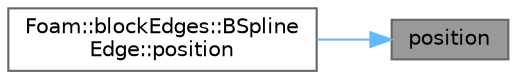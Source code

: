 digraph "position"
{
 // LATEX_PDF_SIZE
  bgcolor="transparent";
  edge [fontname=Helvetica,fontsize=10,labelfontname=Helvetica,labelfontsize=10];
  node [fontname=Helvetica,fontsize=10,shape=box,height=0.2,width=0.4];
  rankdir="RL";
  Node1 [id="Node000001",label="position",height=0.2,width=0.4,color="gray40", fillcolor="grey60", style="filled", fontcolor="black",tooltip=" "];
  Node1 -> Node2 [id="edge1_Node000001_Node000002",dir="back",color="steelblue1",style="solid",tooltip=" "];
  Node2 [id="Node000002",label="Foam::blockEdges::BSpline\lEdge::position",height=0.2,width=0.4,color="grey40", fillcolor="white", style="filled",URL="$classFoam_1_1blockEdges_1_1BSplineEdge.html#aec9bfeaafcc6e794b90a07fae59018e1",tooltip=" "];
}
